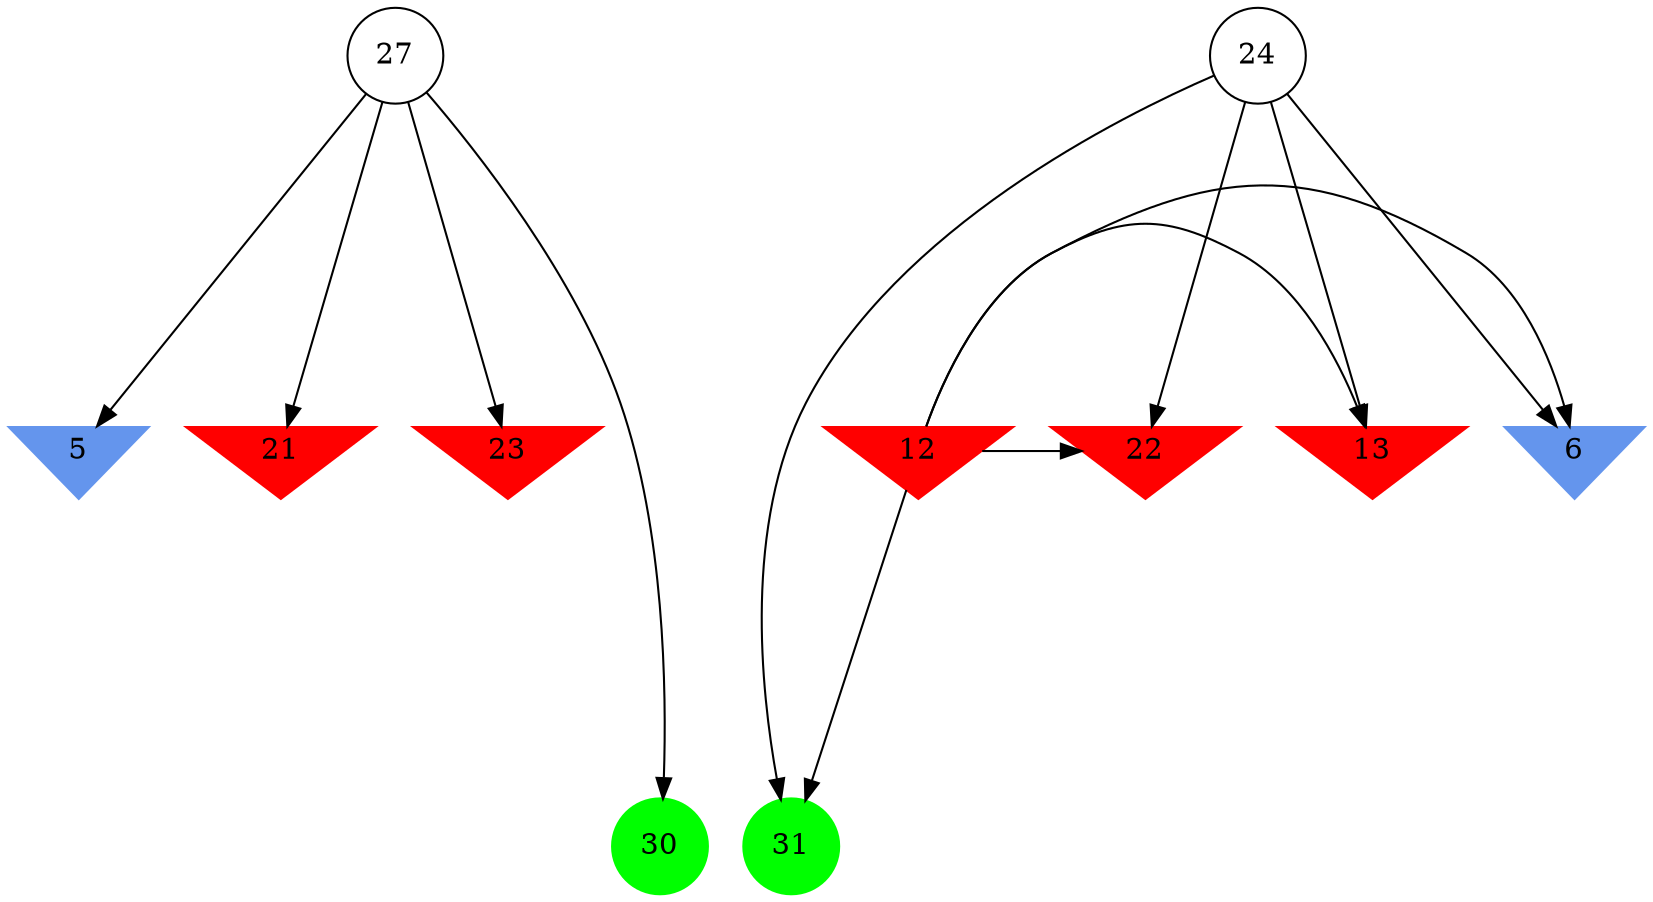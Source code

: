 digraph brain {
	ranksep=2.0;
	5 [shape=invtriangle,style=filled,color=cornflowerblue];
	6 [shape=invtriangle,style=filled,color=cornflowerblue];
	12 [shape=invtriangle,style=filled,color=red];
	13 [shape=invtriangle,style=filled,color=red];
	21 [shape=invtriangle,style=filled,color=red];
	22 [shape=invtriangle,style=filled,color=red];
	23 [shape=invtriangle,style=filled,color=red];
	24 [shape=circle,color=black];
	27 [shape=circle,color=black];
	30 [shape=circle,style=filled,color=green];
	31 [shape=circle,style=filled,color=green];
	24	->	13;
	24	->	22;
	24	->	6;
	24	->	31;
	12	->	13;
	12	->	22;
	12	->	6;
	12	->	31;
	27	->	30;
	27	->	21;
	27	->	23;
	27	->	5;
	{ rank=same; 5; 6; 12; 13; 21; 22; 23; }
	{ rank=same; 24; 27; }
	{ rank=same; 30; 31; }
}
